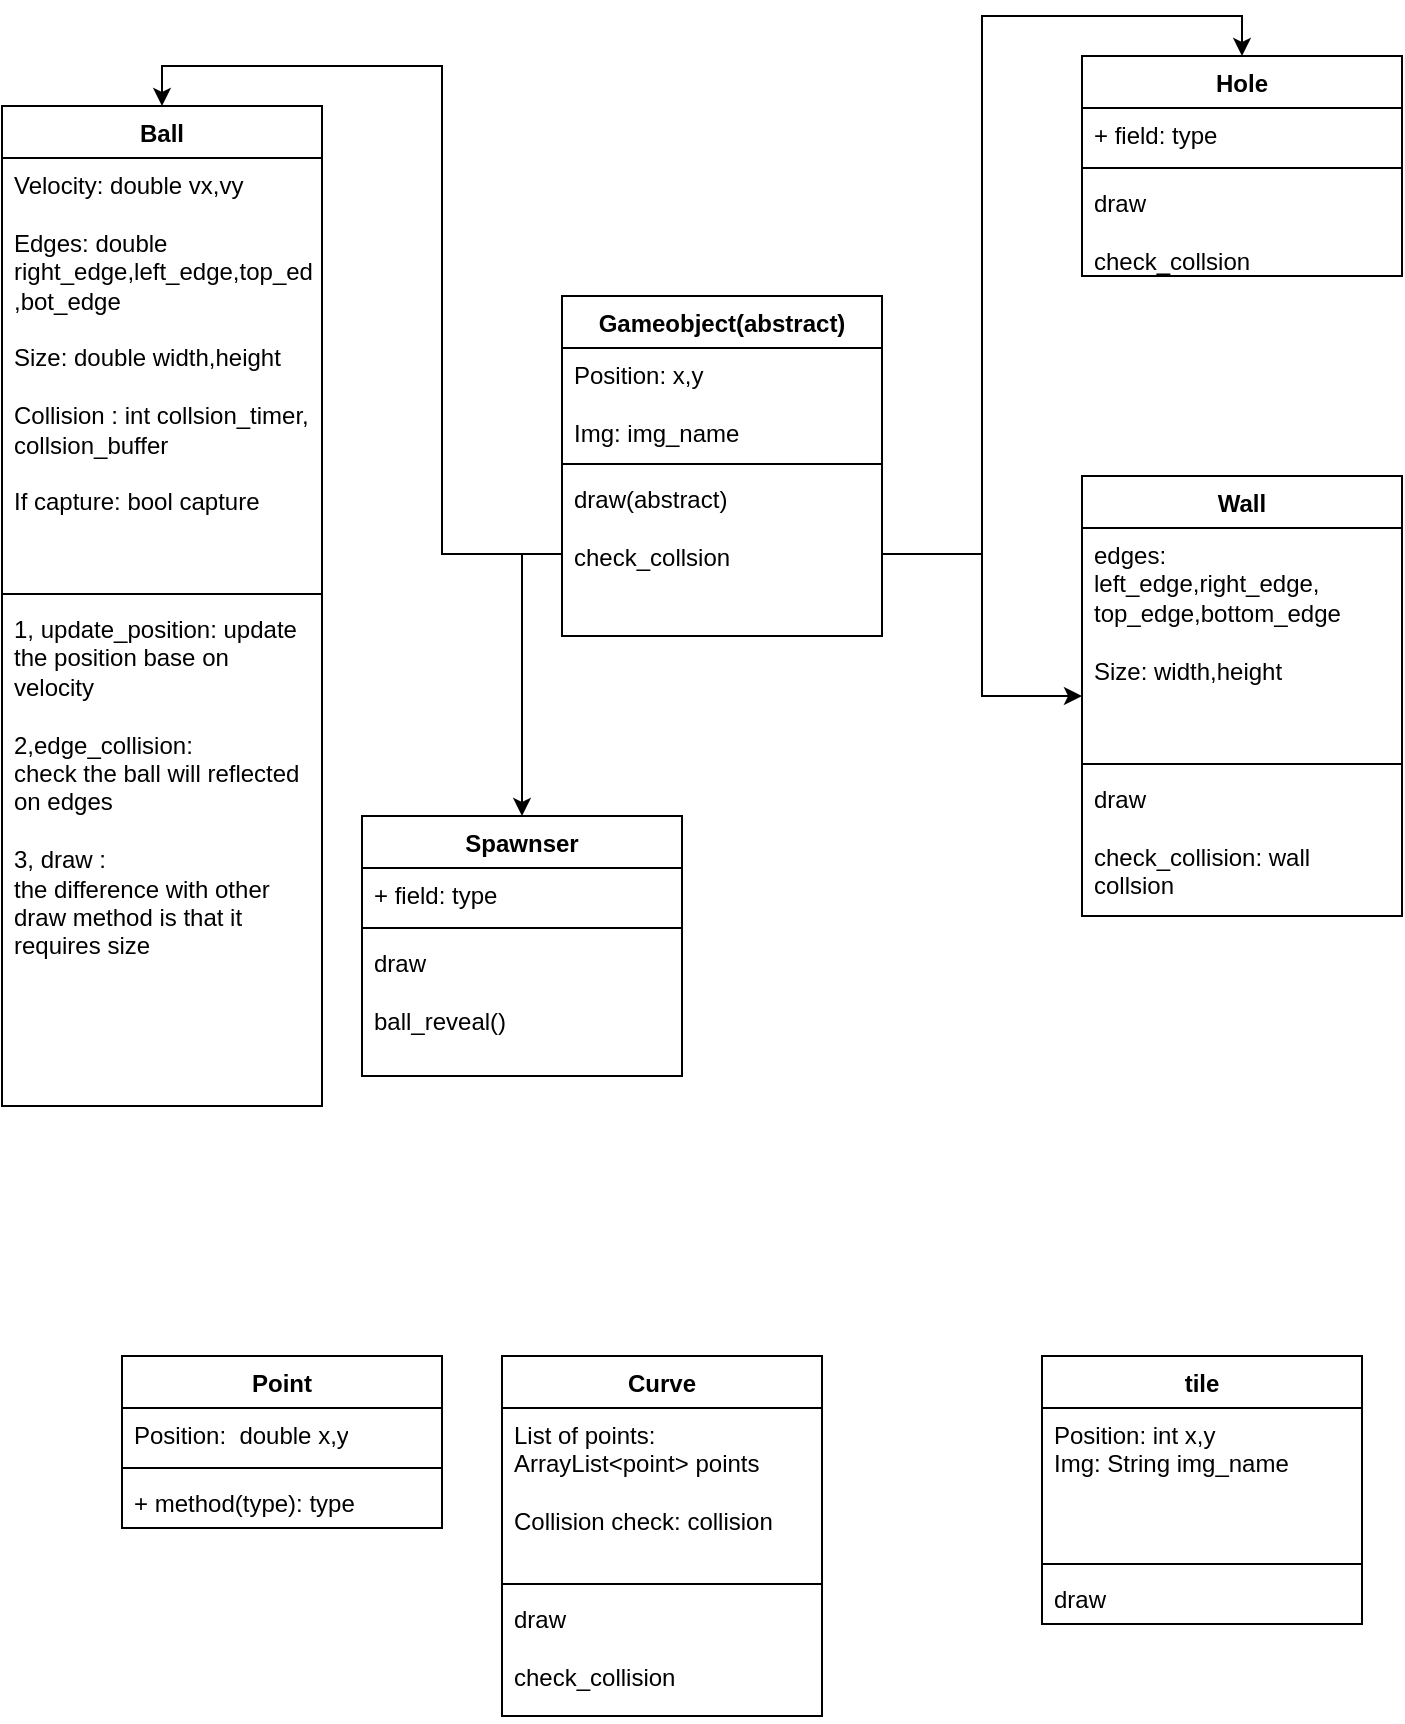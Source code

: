 <mxfile version="24.8.3">
  <diagram id="C5RBs43oDa-KdzZeNtuy" name="Page-1">
    <mxGraphModel dx="1290" dy="618" grid="1" gridSize="10" guides="1" tooltips="1" connect="1" arrows="1" fold="1" page="1" pageScale="1" pageWidth="827" pageHeight="1169" math="0" shadow="0">
      <root>
        <mxCell id="WIyWlLk6GJQsqaUBKTNV-0" />
        <mxCell id="WIyWlLk6GJQsqaUBKTNV-1" parent="WIyWlLk6GJQsqaUBKTNV-0" />
        <mxCell id="K8G3CEVHmND0a2-SOO2T-0" value="Ball" style="swimlane;fontStyle=1;align=center;verticalAlign=top;childLayout=stackLayout;horizontal=1;startSize=26;horizontalStack=0;resizeParent=1;resizeParentMax=0;resizeLast=0;collapsible=1;marginBottom=0;whiteSpace=wrap;html=1;" vertex="1" parent="WIyWlLk6GJQsqaUBKTNV-1">
          <mxGeometry x="40" y="85" width="160" height="500" as="geometry" />
        </mxCell>
        <mxCell id="K8G3CEVHmND0a2-SOO2T-1" value="&lt;div&gt;&lt;div&gt;Velocity: double vx,vy&lt;/div&gt;&lt;div&gt;&lt;br&gt;&lt;/div&gt;&lt;div&gt;Edges: double right_edge,left_edge,top_edge&lt;/div&gt;&lt;div&gt;,bot_edge&lt;/div&gt;&lt;div&gt;&lt;br&gt;&lt;/div&gt;&lt;div&gt;Size: double width,height&lt;/div&gt;&lt;div&gt;&lt;br&gt;&lt;/div&gt;&lt;div&gt;Collision : int collsion_timer, collsion_buffer&lt;/div&gt;&lt;/div&gt;&lt;div&gt;&lt;br&gt;&lt;/div&gt;&lt;div&gt;If capture: bool capture&lt;/div&gt;" style="text;strokeColor=none;fillColor=none;align=left;verticalAlign=top;spacingLeft=4;spacingRight=4;overflow=hidden;rotatable=0;points=[[0,0.5],[1,0.5]];portConstraint=eastwest;whiteSpace=wrap;html=1;" vertex="1" parent="K8G3CEVHmND0a2-SOO2T-0">
          <mxGeometry y="26" width="160" height="214" as="geometry" />
        </mxCell>
        <mxCell id="K8G3CEVHmND0a2-SOO2T-2" value="" style="line;strokeWidth=1;fillColor=none;align=left;verticalAlign=middle;spacingTop=-1;spacingLeft=3;spacingRight=3;rotatable=0;labelPosition=right;points=[];portConstraint=eastwest;strokeColor=inherit;" vertex="1" parent="K8G3CEVHmND0a2-SOO2T-0">
          <mxGeometry y="240" width="160" height="8" as="geometry" />
        </mxCell>
        <mxCell id="K8G3CEVHmND0a2-SOO2T-3" value="1, update_position: update the position base on velocity&lt;div&gt;&lt;br&gt;&lt;/div&gt;&lt;div&gt;2,edge_collision:&lt;/div&gt;&lt;div&gt;check the ball will reflected on edges&lt;/div&gt;&lt;div&gt;&lt;br&gt;&lt;/div&gt;&lt;div&gt;3, draw :&lt;/div&gt;&lt;div&gt;the difference with other draw method is that it requires size&lt;/div&gt;" style="text;strokeColor=none;fillColor=none;align=left;verticalAlign=top;spacingLeft=4;spacingRight=4;overflow=hidden;rotatable=0;points=[[0,0.5],[1,0.5]];portConstraint=eastwest;whiteSpace=wrap;html=1;" vertex="1" parent="K8G3CEVHmND0a2-SOO2T-0">
          <mxGeometry y="248" width="160" height="252" as="geometry" />
        </mxCell>
        <mxCell id="K8G3CEVHmND0a2-SOO2T-4" value="Wall" style="swimlane;fontStyle=1;align=center;verticalAlign=top;childLayout=stackLayout;horizontal=1;startSize=26;horizontalStack=0;resizeParent=1;resizeParentMax=0;resizeLast=0;collapsible=1;marginBottom=0;whiteSpace=wrap;html=1;" vertex="1" parent="WIyWlLk6GJQsqaUBKTNV-1">
          <mxGeometry x="580" y="270" width="160" height="220" as="geometry" />
        </mxCell>
        <mxCell id="K8G3CEVHmND0a2-SOO2T-5" value="edges:&lt;div&gt;left_edge,right_edge,&lt;/div&gt;&lt;div&gt;top_edge,bottom_edge&lt;/div&gt;&lt;div&gt;&lt;br&gt;&lt;/div&gt;&lt;div&gt;Size: width,height&lt;/div&gt;" style="text;strokeColor=none;fillColor=none;align=left;verticalAlign=top;spacingLeft=4;spacingRight=4;overflow=hidden;rotatable=0;points=[[0,0.5],[1,0.5]];portConstraint=eastwest;whiteSpace=wrap;html=1;" vertex="1" parent="K8G3CEVHmND0a2-SOO2T-4">
          <mxGeometry y="26" width="160" height="114" as="geometry" />
        </mxCell>
        <mxCell id="K8G3CEVHmND0a2-SOO2T-6" value="" style="line;strokeWidth=1;fillColor=none;align=left;verticalAlign=middle;spacingTop=-1;spacingLeft=3;spacingRight=3;rotatable=0;labelPosition=right;points=[];portConstraint=eastwest;strokeColor=inherit;" vertex="1" parent="K8G3CEVHmND0a2-SOO2T-4">
          <mxGeometry y="140" width="160" height="8" as="geometry" />
        </mxCell>
        <mxCell id="K8G3CEVHmND0a2-SOO2T-7" value="draw&lt;div&gt;&lt;br&gt;&lt;/div&gt;&lt;div&gt;check_collision: wall collsion&lt;/div&gt;" style="text;strokeColor=none;fillColor=none;align=left;verticalAlign=top;spacingLeft=4;spacingRight=4;overflow=hidden;rotatable=0;points=[[0,0.5],[1,0.5]];portConstraint=eastwest;whiteSpace=wrap;html=1;" vertex="1" parent="K8G3CEVHmND0a2-SOO2T-4">
          <mxGeometry y="148" width="160" height="72" as="geometry" />
        </mxCell>
        <mxCell id="K8G3CEVHmND0a2-SOO2T-12" value="Hole" style="swimlane;fontStyle=1;align=center;verticalAlign=top;childLayout=stackLayout;horizontal=1;startSize=26;horizontalStack=0;resizeParent=1;resizeParentMax=0;resizeLast=0;collapsible=1;marginBottom=0;whiteSpace=wrap;html=1;" vertex="1" parent="WIyWlLk6GJQsqaUBKTNV-1">
          <mxGeometry x="580" y="60" width="160" height="110" as="geometry" />
        </mxCell>
        <mxCell id="K8G3CEVHmND0a2-SOO2T-13" value="+ field: type" style="text;strokeColor=none;fillColor=none;align=left;verticalAlign=top;spacingLeft=4;spacingRight=4;overflow=hidden;rotatable=0;points=[[0,0.5],[1,0.5]];portConstraint=eastwest;whiteSpace=wrap;html=1;" vertex="1" parent="K8G3CEVHmND0a2-SOO2T-12">
          <mxGeometry y="26" width="160" height="26" as="geometry" />
        </mxCell>
        <mxCell id="K8G3CEVHmND0a2-SOO2T-14" value="" style="line;strokeWidth=1;fillColor=none;align=left;verticalAlign=middle;spacingTop=-1;spacingLeft=3;spacingRight=3;rotatable=0;labelPosition=right;points=[];portConstraint=eastwest;strokeColor=inherit;" vertex="1" parent="K8G3CEVHmND0a2-SOO2T-12">
          <mxGeometry y="52" width="160" height="8" as="geometry" />
        </mxCell>
        <mxCell id="K8G3CEVHmND0a2-SOO2T-15" value="&lt;div&gt;draw&lt;/div&gt;&lt;div&gt;&lt;br&gt;&lt;/div&gt;check_collsion" style="text;strokeColor=none;fillColor=none;align=left;verticalAlign=top;spacingLeft=4;spacingRight=4;overflow=hidden;rotatable=0;points=[[0,0.5],[1,0.5]];portConstraint=eastwest;whiteSpace=wrap;html=1;" vertex="1" parent="K8G3CEVHmND0a2-SOO2T-12">
          <mxGeometry y="60" width="160" height="50" as="geometry" />
        </mxCell>
        <mxCell id="K8G3CEVHmND0a2-SOO2T-20" value="Gameobject(abstract)" style="swimlane;fontStyle=1;align=center;verticalAlign=top;childLayout=stackLayout;horizontal=1;startSize=26;horizontalStack=0;resizeParent=1;resizeParentMax=0;resizeLast=0;collapsible=1;marginBottom=0;whiteSpace=wrap;html=1;" vertex="1" parent="WIyWlLk6GJQsqaUBKTNV-1">
          <mxGeometry x="320" y="180" width="160" height="170" as="geometry" />
        </mxCell>
        <mxCell id="K8G3CEVHmND0a2-SOO2T-21" value="Position: x,y&lt;div&gt;&lt;br&gt;&lt;/div&gt;&lt;div&gt;Img: img_name&lt;/div&gt;" style="text;strokeColor=none;fillColor=none;align=left;verticalAlign=top;spacingLeft=4;spacingRight=4;overflow=hidden;rotatable=0;points=[[0,0.5],[1,0.5]];portConstraint=eastwest;whiteSpace=wrap;html=1;" vertex="1" parent="K8G3CEVHmND0a2-SOO2T-20">
          <mxGeometry y="26" width="160" height="54" as="geometry" />
        </mxCell>
        <mxCell id="K8G3CEVHmND0a2-SOO2T-22" value="" style="line;strokeWidth=1;fillColor=none;align=left;verticalAlign=middle;spacingTop=-1;spacingLeft=3;spacingRight=3;rotatable=0;labelPosition=right;points=[];portConstraint=eastwest;strokeColor=inherit;" vertex="1" parent="K8G3CEVHmND0a2-SOO2T-20">
          <mxGeometry y="80" width="160" height="8" as="geometry" />
        </mxCell>
        <mxCell id="K8G3CEVHmND0a2-SOO2T-23" value="draw(abstract)&lt;div&gt;&lt;br&gt;&lt;/div&gt;&lt;div&gt;check_collsion&lt;/div&gt;" style="text;strokeColor=none;fillColor=none;align=left;verticalAlign=top;spacingLeft=4;spacingRight=4;overflow=hidden;rotatable=0;points=[[0,0.5],[1,0.5]];portConstraint=eastwest;whiteSpace=wrap;html=1;" vertex="1" parent="K8G3CEVHmND0a2-SOO2T-20">
          <mxGeometry y="88" width="160" height="82" as="geometry" />
        </mxCell>
        <mxCell id="K8G3CEVHmND0a2-SOO2T-24" style="edgeStyle=orthogonalEdgeStyle;rounded=0;orthogonalLoop=1;jettySize=auto;html=1;entryX=0.5;entryY=0;entryDx=0;entryDy=0;" edge="1" parent="WIyWlLk6GJQsqaUBKTNV-1" source="K8G3CEVHmND0a2-SOO2T-23" target="K8G3CEVHmND0a2-SOO2T-0">
          <mxGeometry relative="1" as="geometry" />
        </mxCell>
        <mxCell id="K8G3CEVHmND0a2-SOO2T-25" style="edgeStyle=orthogonalEdgeStyle;rounded=0;orthogonalLoop=1;jettySize=auto;html=1;" edge="1" parent="WIyWlLk6GJQsqaUBKTNV-1" source="K8G3CEVHmND0a2-SOO2T-23" target="K8G3CEVHmND0a2-SOO2T-4">
          <mxGeometry relative="1" as="geometry" />
        </mxCell>
        <mxCell id="K8G3CEVHmND0a2-SOO2T-26" style="edgeStyle=orthogonalEdgeStyle;rounded=0;orthogonalLoop=1;jettySize=auto;html=1;entryX=0.5;entryY=0;entryDx=0;entryDy=0;" edge="1" parent="WIyWlLk6GJQsqaUBKTNV-1" source="K8G3CEVHmND0a2-SOO2T-23" target="K8G3CEVHmND0a2-SOO2T-12">
          <mxGeometry relative="1" as="geometry" />
        </mxCell>
        <mxCell id="K8G3CEVHmND0a2-SOO2T-27" value="Spawnser" style="swimlane;fontStyle=1;align=center;verticalAlign=top;childLayout=stackLayout;horizontal=1;startSize=26;horizontalStack=0;resizeParent=1;resizeParentMax=0;resizeLast=0;collapsible=1;marginBottom=0;whiteSpace=wrap;html=1;" vertex="1" parent="WIyWlLk6GJQsqaUBKTNV-1">
          <mxGeometry x="220" y="440" width="160" height="130" as="geometry" />
        </mxCell>
        <mxCell id="K8G3CEVHmND0a2-SOO2T-28" value="+ field: type" style="text;strokeColor=none;fillColor=none;align=left;verticalAlign=top;spacingLeft=4;spacingRight=4;overflow=hidden;rotatable=0;points=[[0,0.5],[1,0.5]];portConstraint=eastwest;whiteSpace=wrap;html=1;" vertex="1" parent="K8G3CEVHmND0a2-SOO2T-27">
          <mxGeometry y="26" width="160" height="26" as="geometry" />
        </mxCell>
        <mxCell id="K8G3CEVHmND0a2-SOO2T-29" value="" style="line;strokeWidth=1;fillColor=none;align=left;verticalAlign=middle;spacingTop=-1;spacingLeft=3;spacingRight=3;rotatable=0;labelPosition=right;points=[];portConstraint=eastwest;strokeColor=inherit;" vertex="1" parent="K8G3CEVHmND0a2-SOO2T-27">
          <mxGeometry y="52" width="160" height="8" as="geometry" />
        </mxCell>
        <mxCell id="K8G3CEVHmND0a2-SOO2T-30" value="draw&lt;div&gt;&lt;br&gt;&lt;/div&gt;&lt;div&gt;ball_reveal()&lt;/div&gt;" style="text;strokeColor=none;fillColor=none;align=left;verticalAlign=top;spacingLeft=4;spacingRight=4;overflow=hidden;rotatable=0;points=[[0,0.5],[1,0.5]];portConstraint=eastwest;whiteSpace=wrap;html=1;" vertex="1" parent="K8G3CEVHmND0a2-SOO2T-27">
          <mxGeometry y="60" width="160" height="70" as="geometry" />
        </mxCell>
        <mxCell id="K8G3CEVHmND0a2-SOO2T-31" style="edgeStyle=orthogonalEdgeStyle;rounded=0;orthogonalLoop=1;jettySize=auto;html=1;entryX=0.5;entryY=0;entryDx=0;entryDy=0;" edge="1" parent="WIyWlLk6GJQsqaUBKTNV-1" source="K8G3CEVHmND0a2-SOO2T-23" target="K8G3CEVHmND0a2-SOO2T-27">
          <mxGeometry relative="1" as="geometry" />
        </mxCell>
        <mxCell id="K8G3CEVHmND0a2-SOO2T-32" value="Point" style="swimlane;fontStyle=1;align=center;verticalAlign=top;childLayout=stackLayout;horizontal=1;startSize=26;horizontalStack=0;resizeParent=1;resizeParentMax=0;resizeLast=0;collapsible=1;marginBottom=0;whiteSpace=wrap;html=1;" vertex="1" parent="WIyWlLk6GJQsqaUBKTNV-1">
          <mxGeometry x="100" y="710" width="160" height="86" as="geometry" />
        </mxCell>
        <mxCell id="K8G3CEVHmND0a2-SOO2T-33" value="Position:&amp;nbsp; double x,y" style="text;strokeColor=none;fillColor=none;align=left;verticalAlign=top;spacingLeft=4;spacingRight=4;overflow=hidden;rotatable=0;points=[[0,0.5],[1,0.5]];portConstraint=eastwest;whiteSpace=wrap;html=1;" vertex="1" parent="K8G3CEVHmND0a2-SOO2T-32">
          <mxGeometry y="26" width="160" height="26" as="geometry" />
        </mxCell>
        <mxCell id="K8G3CEVHmND0a2-SOO2T-34" value="" style="line;strokeWidth=1;fillColor=none;align=left;verticalAlign=middle;spacingTop=-1;spacingLeft=3;spacingRight=3;rotatable=0;labelPosition=right;points=[];portConstraint=eastwest;strokeColor=inherit;" vertex="1" parent="K8G3CEVHmND0a2-SOO2T-32">
          <mxGeometry y="52" width="160" height="8" as="geometry" />
        </mxCell>
        <mxCell id="K8G3CEVHmND0a2-SOO2T-35" value="+ method(type): type" style="text;strokeColor=none;fillColor=none;align=left;verticalAlign=top;spacingLeft=4;spacingRight=4;overflow=hidden;rotatable=0;points=[[0,0.5],[1,0.5]];portConstraint=eastwest;whiteSpace=wrap;html=1;" vertex="1" parent="K8G3CEVHmND0a2-SOO2T-32">
          <mxGeometry y="60" width="160" height="26" as="geometry" />
        </mxCell>
        <mxCell id="K8G3CEVHmND0a2-SOO2T-36" value="Curve" style="swimlane;fontStyle=1;align=center;verticalAlign=top;childLayout=stackLayout;horizontal=1;startSize=26;horizontalStack=0;resizeParent=1;resizeParentMax=0;resizeLast=0;collapsible=1;marginBottom=0;whiteSpace=wrap;html=1;" vertex="1" parent="WIyWlLk6GJQsqaUBKTNV-1">
          <mxGeometry x="290" y="710" width="160" height="180" as="geometry" />
        </mxCell>
        <mxCell id="K8G3CEVHmND0a2-SOO2T-37" value="List of points: ArrayList&amp;lt;point&amp;gt; points&lt;div&gt;&lt;br&gt;&lt;/div&gt;&lt;div&gt;Collision check: collision&lt;/div&gt;" style="text;strokeColor=none;fillColor=none;align=left;verticalAlign=top;spacingLeft=4;spacingRight=4;overflow=hidden;rotatable=0;points=[[0,0.5],[1,0.5]];portConstraint=eastwest;whiteSpace=wrap;html=1;" vertex="1" parent="K8G3CEVHmND0a2-SOO2T-36">
          <mxGeometry y="26" width="160" height="84" as="geometry" />
        </mxCell>
        <mxCell id="K8G3CEVHmND0a2-SOO2T-38" value="" style="line;strokeWidth=1;fillColor=none;align=left;verticalAlign=middle;spacingTop=-1;spacingLeft=3;spacingRight=3;rotatable=0;labelPosition=right;points=[];portConstraint=eastwest;strokeColor=inherit;" vertex="1" parent="K8G3CEVHmND0a2-SOO2T-36">
          <mxGeometry y="110" width="160" height="8" as="geometry" />
        </mxCell>
        <mxCell id="K8G3CEVHmND0a2-SOO2T-39" value="draw&lt;div&gt;&lt;br&gt;&lt;/div&gt;&lt;div&gt;check_collision&lt;/div&gt;&lt;div&gt;&lt;br&gt;&lt;/div&gt;" style="text;strokeColor=none;fillColor=none;align=left;verticalAlign=top;spacingLeft=4;spacingRight=4;overflow=hidden;rotatable=0;points=[[0,0.5],[1,0.5]];portConstraint=eastwest;whiteSpace=wrap;html=1;" vertex="1" parent="K8G3CEVHmND0a2-SOO2T-36">
          <mxGeometry y="118" width="160" height="62" as="geometry" />
        </mxCell>
        <mxCell id="K8G3CEVHmND0a2-SOO2T-40" value="tile" style="swimlane;fontStyle=1;align=center;verticalAlign=top;childLayout=stackLayout;horizontal=1;startSize=26;horizontalStack=0;resizeParent=1;resizeParentMax=0;resizeLast=0;collapsible=1;marginBottom=0;whiteSpace=wrap;html=1;" vertex="1" parent="WIyWlLk6GJQsqaUBKTNV-1">
          <mxGeometry x="560" y="710" width="160" height="134" as="geometry" />
        </mxCell>
        <mxCell id="K8G3CEVHmND0a2-SOO2T-41" value="Position: int x,y&lt;div&gt;Img: String img_name&lt;/div&gt;" style="text;strokeColor=none;fillColor=none;align=left;verticalAlign=top;spacingLeft=4;spacingRight=4;overflow=hidden;rotatable=0;points=[[0,0.5],[1,0.5]];portConstraint=eastwest;whiteSpace=wrap;html=1;" vertex="1" parent="K8G3CEVHmND0a2-SOO2T-40">
          <mxGeometry y="26" width="160" height="74" as="geometry" />
        </mxCell>
        <mxCell id="K8G3CEVHmND0a2-SOO2T-42" value="" style="line;strokeWidth=1;fillColor=none;align=left;verticalAlign=middle;spacingTop=-1;spacingLeft=3;spacingRight=3;rotatable=0;labelPosition=right;points=[];portConstraint=eastwest;strokeColor=inherit;" vertex="1" parent="K8G3CEVHmND0a2-SOO2T-40">
          <mxGeometry y="100" width="160" height="8" as="geometry" />
        </mxCell>
        <mxCell id="K8G3CEVHmND0a2-SOO2T-43" value="draw" style="text;strokeColor=none;fillColor=none;align=left;verticalAlign=top;spacingLeft=4;spacingRight=4;overflow=hidden;rotatable=0;points=[[0,0.5],[1,0.5]];portConstraint=eastwest;whiteSpace=wrap;html=1;" vertex="1" parent="K8G3CEVHmND0a2-SOO2T-40">
          <mxGeometry y="108" width="160" height="26" as="geometry" />
        </mxCell>
      </root>
    </mxGraphModel>
  </diagram>
</mxfile>
